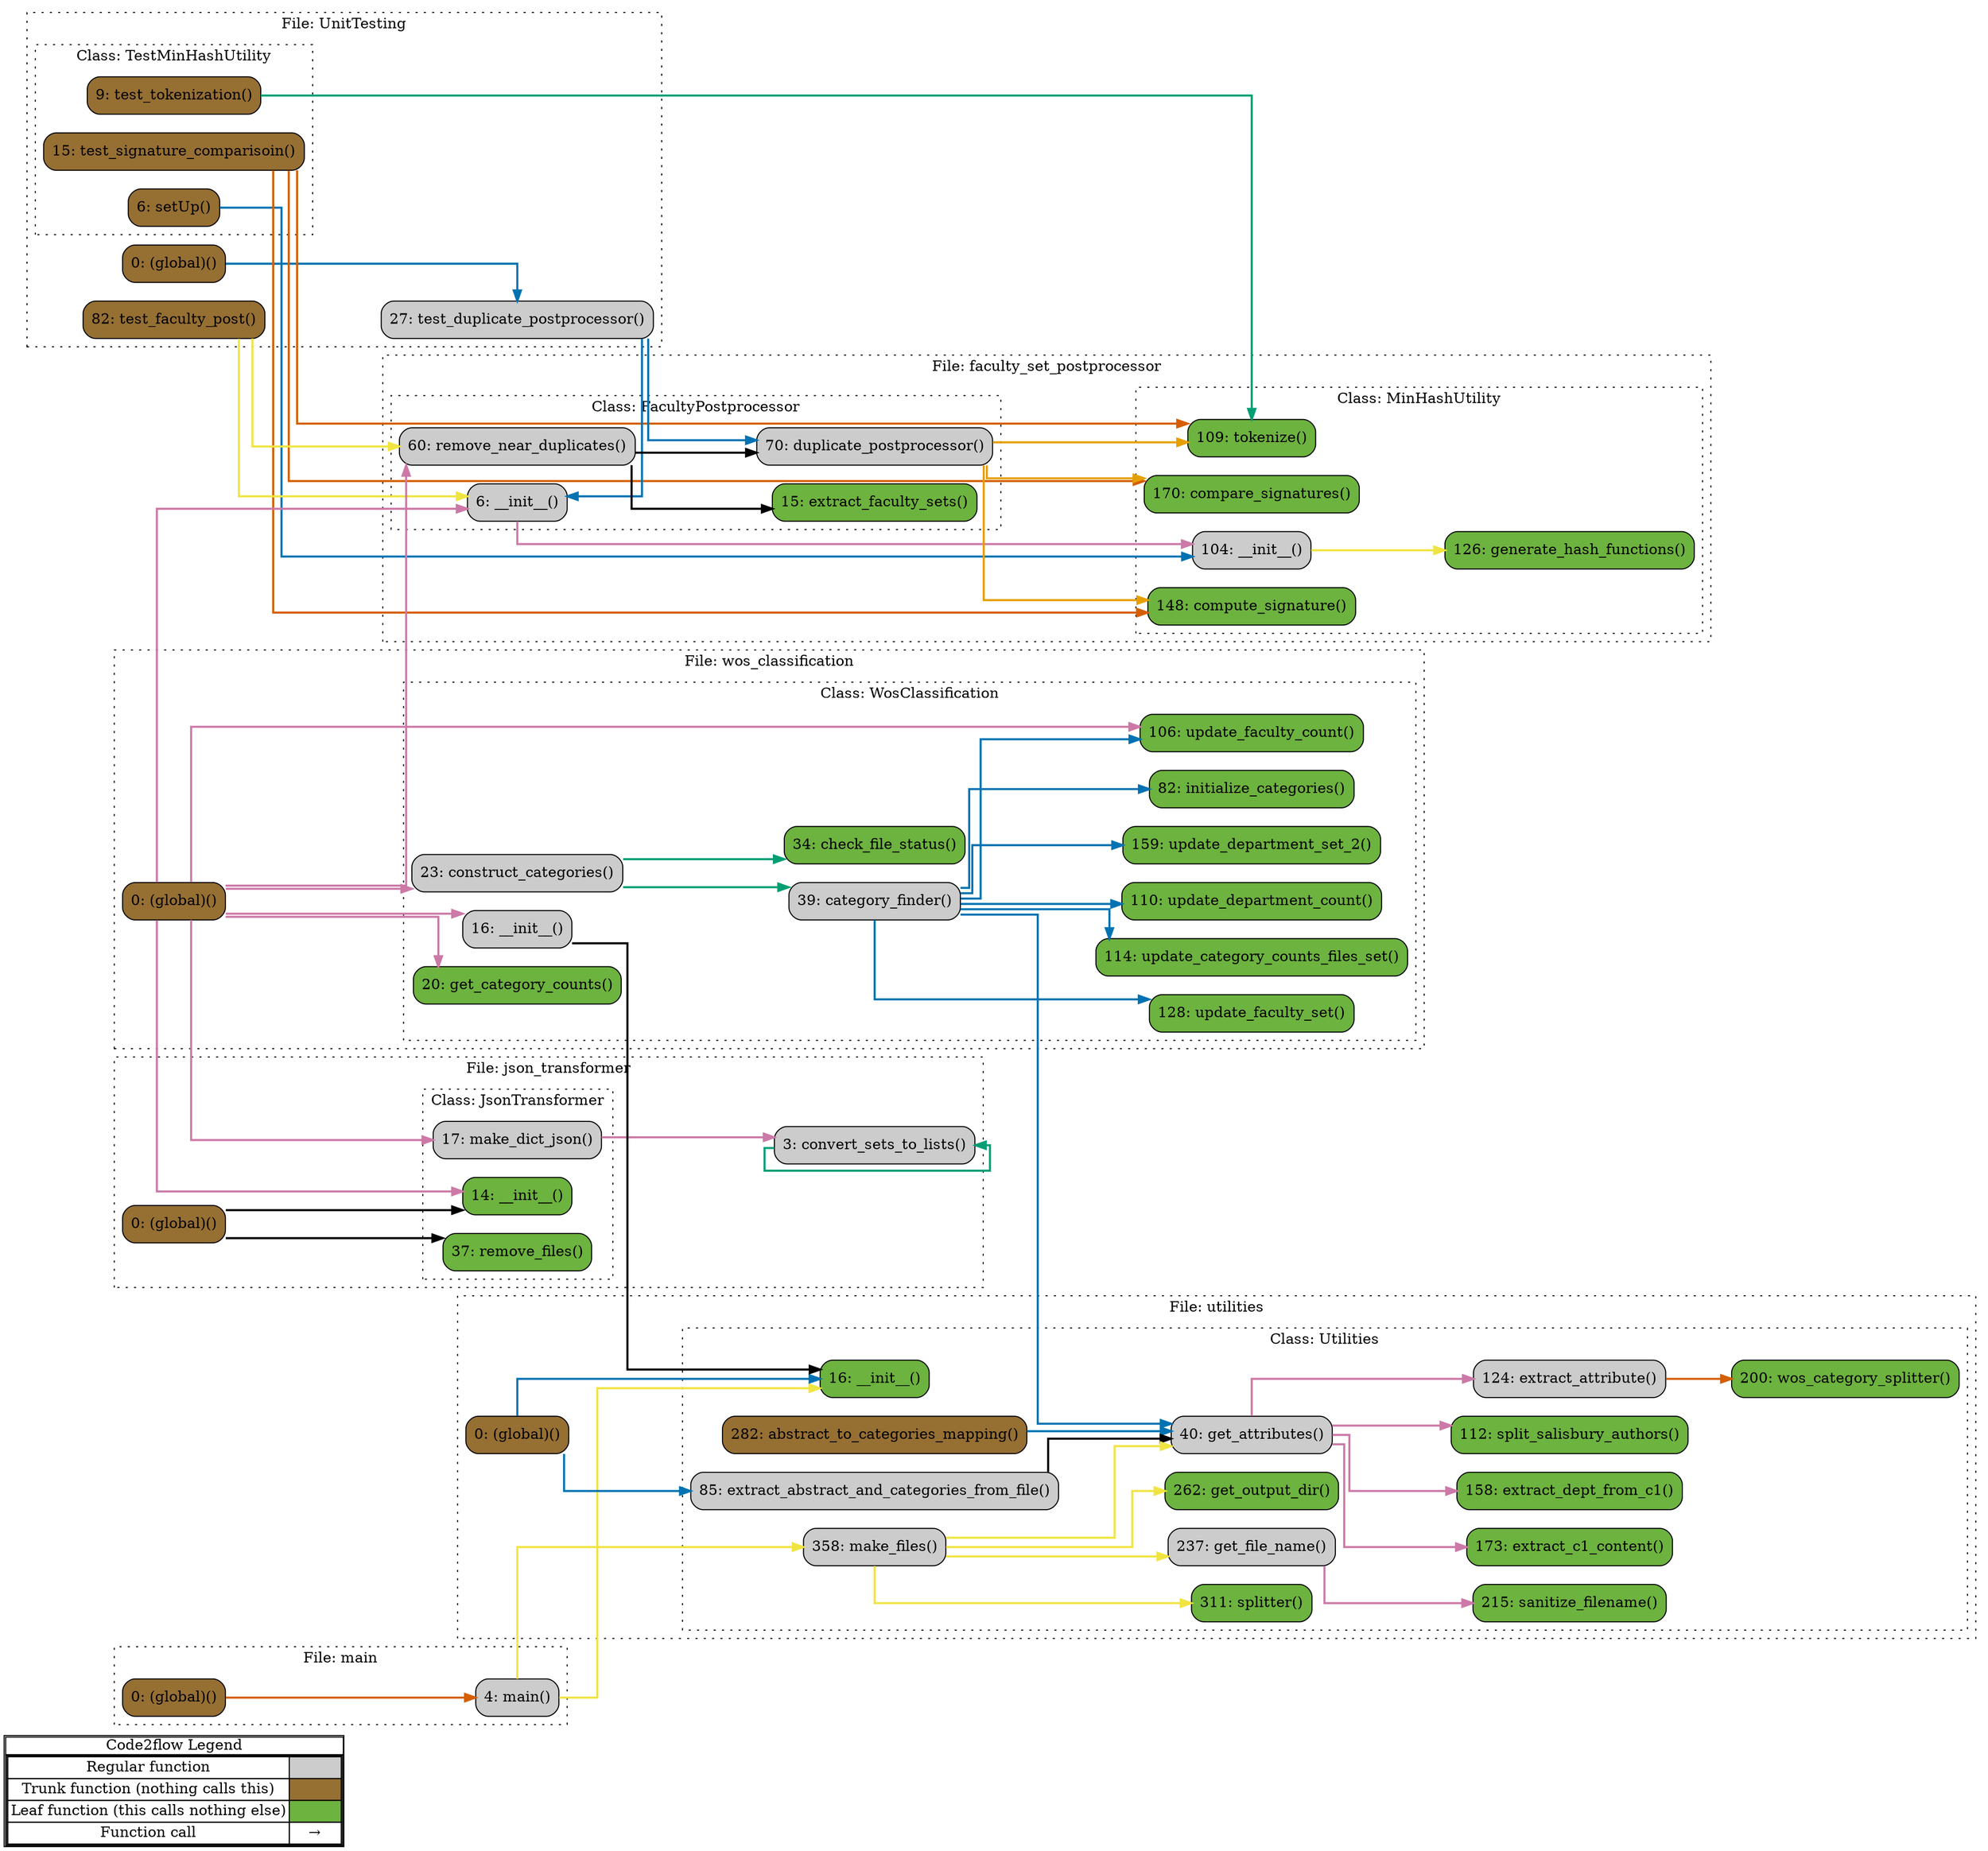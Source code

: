 digraph G {
concentrate=true;
splines="ortho";
rankdir="LR";
subgraph legend{
    rank = min;
    label = "legend";
    Legend [shape=none, margin=0, label = <
        <table cellspacing="0" cellpadding="0" border="1"><tr><td>Code2flow Legend</td></tr><tr><td>
        <table cellspacing="0">
        <tr><td>Regular function</td><td width="50px" bgcolor='#cccccc'></td></tr>
        <tr><td>Trunk function (nothing calls this)</td><td bgcolor='#966F33'></td></tr>
        <tr><td>Leaf function (this calls nothing else)</td><td bgcolor='#6db33f'></td></tr>
        <tr><td>Function call</td><td><font color='black'>&#8594;</font></td></tr>
        </table></td></tr></table>
        >];
}node_6a1dd8ad [label="0: (global)()" name="UnitTesting::(global)" shape="rect" style="rounded,filled" fillcolor="#966F33" ];
node_eeb9fbc5 [label="6: setUp()" name="UnitTesting::TestMinHashUtility.setUp" shape="rect" style="rounded,filled" fillcolor="#966F33" ];
node_e872415e [label="15: test_signature_comparisoin()" name="UnitTesting::TestMinHashUtility.test_signature_comparisoin" shape="rect" style="rounded,filled" fillcolor="#966F33" ];
node_ac707e3b [label="9: test_tokenization()" name="UnitTesting::TestMinHashUtility.test_tokenization" shape="rect" style="rounded,filled" fillcolor="#966F33" ];
node_99838e4d [label="27: test_duplicate_postprocessor()" name="UnitTesting::test_duplicate_postprocessor" shape="rect" style="rounded,filled" fillcolor="#cccccc" ];
node_11c812ac [label="82: test_faculty_post()" name="UnitTesting::test_faculty_post" shape="rect" style="rounded,filled" fillcolor="#966F33" ];
node_03e45dcf [label="6: __init__()" name="faculty_set_postprocessor::FacultyPostprocessor.__init__" shape="rect" style="rounded,filled" fillcolor="#cccccc" ];
node_63e1fbb1 [label="70: duplicate_postprocessor()" name="faculty_set_postprocessor::FacultyPostprocessor.duplicate_postprocessor" shape="rect" style="rounded,filled" fillcolor="#cccccc" ];
node_48dfbd4b [label="15: extract_faculty_sets()" name="faculty_set_postprocessor::FacultyPostprocessor.extract_faculty_sets" shape="rect" style="rounded,filled" fillcolor="#6db33f" ];
node_310477a8 [label="60: remove_near_duplicates()" name="faculty_set_postprocessor::FacultyPostprocessor.remove_near_duplicates" shape="rect" style="rounded,filled" fillcolor="#cccccc" ];
node_23b8e714 [label="104: __init__()" name="faculty_set_postprocessor::MinHashUtility.__init__" shape="rect" style="rounded,filled" fillcolor="#cccccc" ];
node_17922012 [label="170: compare_signatures()" name="faculty_set_postprocessor::MinHashUtility.compare_signatures" shape="rect" style="rounded,filled" fillcolor="#6db33f" ];
node_95fdba99 [label="148: compute_signature()" name="faculty_set_postprocessor::MinHashUtility.compute_signature" shape="rect" style="rounded,filled" fillcolor="#6db33f" ];
node_3734465f [label="126: generate_hash_functions()" name="faculty_set_postprocessor::MinHashUtility.generate_hash_functions" shape="rect" style="rounded,filled" fillcolor="#6db33f" ];
node_889968f7 [label="109: tokenize()" name="faculty_set_postprocessor::MinHashUtility.tokenize" shape="rect" style="rounded,filled" fillcolor="#6db33f" ];
node_3a953968 [label="0: (global)()" name="json_transformer::(global)" shape="rect" style="rounded,filled" fillcolor="#966F33" ];
node_ad4bbc17 [label="14: __init__()" name="json_transformer::JsonTransformer.__init__" shape="rect" style="rounded,filled" fillcolor="#6db33f" ];
node_9dbb965f [label="17: make_dict_json()" name="json_transformer::JsonTransformer.make_dict_json" shape="rect" style="rounded,filled" fillcolor="#cccccc" ];
node_92345eb5 [label="37: remove_files()" name="json_transformer::JsonTransformer.remove_files" shape="rect" style="rounded,filled" fillcolor="#6db33f" ];
node_73fc7f6b [label="3: convert_sets_to_lists()" name="json_transformer::convert_sets_to_lists" shape="rect" style="rounded,filled" fillcolor="#cccccc" ];
node_931cef76 [label="0: (global)()" name="main::(global)" shape="rect" style="rounded,filled" fillcolor="#966F33" ];
node_51deea24 [label="4: main()" name="main::main" shape="rect" style="rounded,filled" fillcolor="#cccccc" ];
node_2a7aeb4d [label="0: (global)()" name="utilities::(global)" shape="rect" style="rounded,filled" fillcolor="#966F33" ];
node_0311abd3 [label="16: __init__()" name="utilities::Utilities.__init__" shape="rect" style="rounded,filled" fillcolor="#6db33f" ];
node_a1574a25 [label="282: abstract_to_categories_mapping()" name="utilities::Utilities.abstract_to_categories_mapping" shape="rect" style="rounded,filled" fillcolor="#966F33" ];
node_5fdeaea0 [label="85: extract_abstract_and_categories_from_file()" name="utilities::Utilities.extract_abstract_and_categories_from_file" shape="rect" style="rounded,filled" fillcolor="#cccccc" ];
node_f4dd0a5e [label="124: extract_attribute()" name="utilities::Utilities.extract_attribute" shape="rect" style="rounded,filled" fillcolor="#cccccc" ];
node_b5b5faf5 [label="173: extract_c1_content()" name="utilities::Utilities.extract_c1_content" shape="rect" style="rounded,filled" fillcolor="#6db33f" ];
node_8f7f8657 [label="158: extract_dept_from_c1()" name="utilities::Utilities.extract_dept_from_c1" shape="rect" style="rounded,filled" fillcolor="#6db33f" ];
node_e752aa6f [label="40: get_attributes()" name="utilities::Utilities.get_attributes" shape="rect" style="rounded,filled" fillcolor="#cccccc" ];
node_d713ca7f [label="237: get_file_name()" name="utilities::Utilities.get_file_name" shape="rect" style="rounded,filled" fillcolor="#cccccc" ];
node_64497332 [label="262: get_output_dir()" name="utilities::Utilities.get_output_dir" shape="rect" style="rounded,filled" fillcolor="#6db33f" ];
node_4737a2c4 [label="358: make_files()" name="utilities::Utilities.make_files" shape="rect" style="rounded,filled" fillcolor="#cccccc" ];
node_59fe458f [label="215: sanitize_filename()" name="utilities::Utilities.sanitize_filename" shape="rect" style="rounded,filled" fillcolor="#6db33f" ];
node_21e9cb8b [label="112: split_salisbury_authors()" name="utilities::Utilities.split_salisbury_authors" shape="rect" style="rounded,filled" fillcolor="#6db33f" ];
node_49e31489 [label="311: splitter()" name="utilities::Utilities.splitter" shape="rect" style="rounded,filled" fillcolor="#6db33f" ];
node_0ac6bdc0 [label="200: wos_category_splitter()" name="utilities::Utilities.wos_category_splitter" shape="rect" style="rounded,filled" fillcolor="#6db33f" ];
node_314214e7 [label="0: (global)()" name="wos_classification::(global)" shape="rect" style="rounded,filled" fillcolor="#966F33" ];
node_35e68bb0 [label="16: __init__()" name="wos_classification::WosClassification.__init__" shape="rect" style="rounded,filled" fillcolor="#cccccc" ];
node_5c27f335 [label="39: category_finder()" name="wos_classification::WosClassification.category_finder" shape="rect" style="rounded,filled" fillcolor="#cccccc" ];
node_ecbd1c0e [label="34: check_file_status()" name="wos_classification::WosClassification.check_file_status" shape="rect" style="rounded,filled" fillcolor="#6db33f" ];
node_cd0f1ebb [label="23: construct_categories()" name="wos_classification::WosClassification.construct_categories" shape="rect" style="rounded,filled" fillcolor="#cccccc" ];
node_1bebcc31 [label="20: get_category_counts()" name="wos_classification::WosClassification.get_category_counts" shape="rect" style="rounded,filled" fillcolor="#6db33f" ];
node_2253bea9 [label="82: initialize_categories()" name="wos_classification::WosClassification.initialize_categories" shape="rect" style="rounded,filled" fillcolor="#6db33f" ];
node_79fccba9 [label="114: update_category_counts_files_set()" name="wos_classification::WosClassification.update_category_counts_files_set" shape="rect" style="rounded,filled" fillcolor="#6db33f" ];
node_2bdd40ca [label="110: update_department_count()" name="wos_classification::WosClassification.update_department_count" shape="rect" style="rounded,filled" fillcolor="#6db33f" ];
node_f633eab5 [label="159: update_department_set_2()" name="wos_classification::WosClassification.update_department_set_2" shape="rect" style="rounded,filled" fillcolor="#6db33f" ];
node_b9f8b867 [label="106: update_faculty_count()" name="wos_classification::WosClassification.update_faculty_count" shape="rect" style="rounded,filled" fillcolor="#6db33f" ];
node_73e72d7c [label="128: update_faculty_set()" name="wos_classification::WosClassification.update_faculty_set" shape="rect" style="rounded,filled" fillcolor="#6db33f" ];
node_6a1dd8ad -> node_99838e4d [color="#0072B2" penwidth="2"];
node_eeb9fbc5 -> node_23b8e714 [color="#0072B2" penwidth="2"];
node_e872415e -> node_17922012 [color="#D55E00" penwidth="2"];
node_e872415e -> node_95fdba99 [color="#D55E00" penwidth="2"];
node_e872415e -> node_95fdba99 [color="#D55E00" penwidth="2"];
node_e872415e -> node_889968f7 [color="#D55E00" penwidth="2"];
node_e872415e -> node_889968f7 [color="#D55E00" penwidth="2"];
node_ac707e3b -> node_889968f7 [color="#009E73" penwidth="2"];
node_99838e4d -> node_03e45dcf [color="#0072B2" penwidth="2"];
node_99838e4d -> node_63e1fbb1 [color="#0072B2" penwidth="2"];
node_11c812ac -> node_03e45dcf [color="#F0E442" penwidth="2"];
node_11c812ac -> node_310477a8 [color="#F0E442" penwidth="2"];
node_03e45dcf -> node_23b8e714 [color="#CC79A7" penwidth="2"];
node_63e1fbb1 -> node_17922012 [color="#E69F00" penwidth="2"];
node_63e1fbb1 -> node_95fdba99 [color="#E69F00" penwidth="2"];
node_63e1fbb1 -> node_889968f7 [color="#E69F00" penwidth="2"];
node_310477a8 -> node_63e1fbb1 [color="#000000" penwidth="2"];
node_310477a8 -> node_48dfbd4b [color="#000000" penwidth="2"];
node_23b8e714 -> node_3734465f [color="#F0E442" penwidth="2"];
node_3a953968 -> node_ad4bbc17 [color="#000000" penwidth="2"];
node_3a953968 -> node_92345eb5 [color="#000000" penwidth="2"];
node_9dbb965f -> node_73fc7f6b [color="#CC79A7" penwidth="2"];
node_73fc7f6b -> node_73fc7f6b [color="#009E73" penwidth="2"];
node_73fc7f6b -> node_73fc7f6b [color="#009E73" penwidth="2"];
node_931cef76 -> node_51deea24 [color="#D55E00" penwidth="2"];
node_51deea24 -> node_0311abd3 [color="#F0E442" penwidth="2"];
node_51deea24 -> node_4737a2c4 [color="#F0E442" penwidth="2"];
node_2a7aeb4d -> node_0311abd3 [color="#0072B2" penwidth="2"];
node_2a7aeb4d -> node_5fdeaea0 [color="#0072B2" penwidth="2"];
node_a1574a25 -> node_e752aa6f [color="#0072B2" penwidth="2"];
node_5fdeaea0 -> node_e752aa6f [color="#000000" penwidth="2"];
node_f4dd0a5e -> node_0ac6bdc0 [color="#D55E00" penwidth="2"];
node_e752aa6f -> node_f4dd0a5e [color="#CC79A7" penwidth="2"];
node_e752aa6f -> node_b5b5faf5 [color="#CC79A7" penwidth="2"];
node_e752aa6f -> node_8f7f8657 [color="#CC79A7" penwidth="2"];
node_e752aa6f -> node_21e9cb8b [color="#CC79A7" penwidth="2"];
node_d713ca7f -> node_59fe458f [color="#CC79A7" penwidth="2"];
node_d713ca7f -> node_59fe458f [color="#CC79A7" penwidth="2"];
node_4737a2c4 -> node_e752aa6f [color="#F0E442" penwidth="2"];
node_4737a2c4 -> node_d713ca7f [color="#F0E442" penwidth="2"];
node_4737a2c4 -> node_64497332 [color="#F0E442" penwidth="2"];
node_4737a2c4 -> node_49e31489 [color="#F0E442" penwidth="2"];
node_314214e7 -> node_03e45dcf [color="#CC79A7" penwidth="2"];
node_314214e7 -> node_310477a8 [color="#CC79A7" penwidth="2"];
node_314214e7 -> node_ad4bbc17 [color="#CC79A7" penwidth="2"];
node_314214e7 -> node_9dbb965f [color="#CC79A7" penwidth="2"];
node_314214e7 -> node_35e68bb0 [color="#CC79A7" penwidth="2"];
node_314214e7 -> node_cd0f1ebb [color="#CC79A7" penwidth="2"];
node_314214e7 -> node_1bebcc31 [color="#CC79A7" penwidth="2"];
node_314214e7 -> node_b9f8b867 [color="#CC79A7" penwidth="2"];
node_35e68bb0 -> node_0311abd3 [color="#000000" penwidth="2"];
node_5c27f335 -> node_e752aa6f [color="#0072B2" penwidth="2"];
node_5c27f335 -> node_2253bea9 [color="#0072B2" penwidth="2"];
node_5c27f335 -> node_79fccba9 [color="#0072B2" penwidth="2"];
node_5c27f335 -> node_2bdd40ca [color="#0072B2" penwidth="2"];
node_5c27f335 -> node_f633eab5 [color="#0072B2" penwidth="2"];
node_5c27f335 -> node_b9f8b867 [color="#0072B2" penwidth="2"];
node_5c27f335 -> node_73e72d7c [color="#0072B2" penwidth="2"];
node_cd0f1ebb -> node_5c27f335 [color="#009E73" penwidth="2"];
node_cd0f1ebb -> node_ecbd1c0e [color="#009E73" penwidth="2"];
subgraph cluster_ccb3f93d {
    node_99838e4d node_11c812ac node_6a1dd8ad;
    label="File: UnitTesting";
    name="UnitTesting";
    style="filled";
    graph[style=dotted];
    subgraph cluster_47f963bb {
        node_eeb9fbc5 node_ac707e3b node_e872415e;
        label="Class: TestMinHashUtility";
        name="TestMinHashUtility";
        style="filled";
        graph[style=dotted];
    };
};
subgraph cluster_be430cc7 {
    label="File: faculty_set_postprocessor";
    name="faculty_set_postprocessor";
    style="filled";
    graph[style=dotted];
    subgraph cluster_05cc0584 {
        node_03e45dcf node_48dfbd4b node_310477a8 node_63e1fbb1;
        label="Class: FacultyPostprocessor";
        name="FacultyPostprocessor";
        style="filled";
        graph[style=dotted];
    };
    subgraph cluster_01afd60c {
        node_23b8e714 node_889968f7 node_3734465f node_95fdba99 node_17922012;
        label="Class: MinHashUtility";
        name="MinHashUtility";
        style="filled";
        graph[style=dotted];
    };
};
subgraph cluster_0ffe5df2 {
    node_73fc7f6b node_3a953968;
    label="File: json_transformer";
    name="json_transformer";
    style="filled";
    graph[style=dotted];
    subgraph cluster_00c680be {
        node_ad4bbc17 node_9dbb965f node_92345eb5;
        label="Class: JsonTransformer";
        name="JsonTransformer";
        style="filled";
        graph[style=dotted];
    };
};
subgraph cluster_688ec4e0 {
    node_51deea24 node_931cef76;
    label="File: main";
    name="main";
    style="filled";
    graph[style=dotted];
};
subgraph cluster_dd948da1 {
    node_2a7aeb4d;
    label="File: utilities";
    name="utilities";
    style="filled";
    graph[style=dotted];
    subgraph cluster_af17d62e {
        node_0311abd3 node_e752aa6f node_5fdeaea0 node_21e9cb8b node_f4dd0a5e node_8f7f8657 node_b5b5faf5 node_0ac6bdc0 node_59fe458f node_d713ca7f node_64497332 node_a1574a25 node_49e31489 node_4737a2c4;
        label="Class: Utilities";
        name="Utilities";
        style="filled";
        graph[style=dotted];
    };
};
subgraph cluster_e8ea2f65 {
    node_314214e7;
    label="File: wos_classification";
    name="wos_classification";
    style="filled";
    graph[style=dotted];
    subgraph cluster_577e36db {
        node_35e68bb0 node_1bebcc31 node_cd0f1ebb node_ecbd1c0e node_5c27f335 node_2253bea9 node_b9f8b867 node_2bdd40ca node_79fccba9 node_73e72d7c node_f633eab5;
        label="Class: WosClassification";
        name="WosClassification";
        style="filled";
        graph[style=dotted];
    };
};
}
